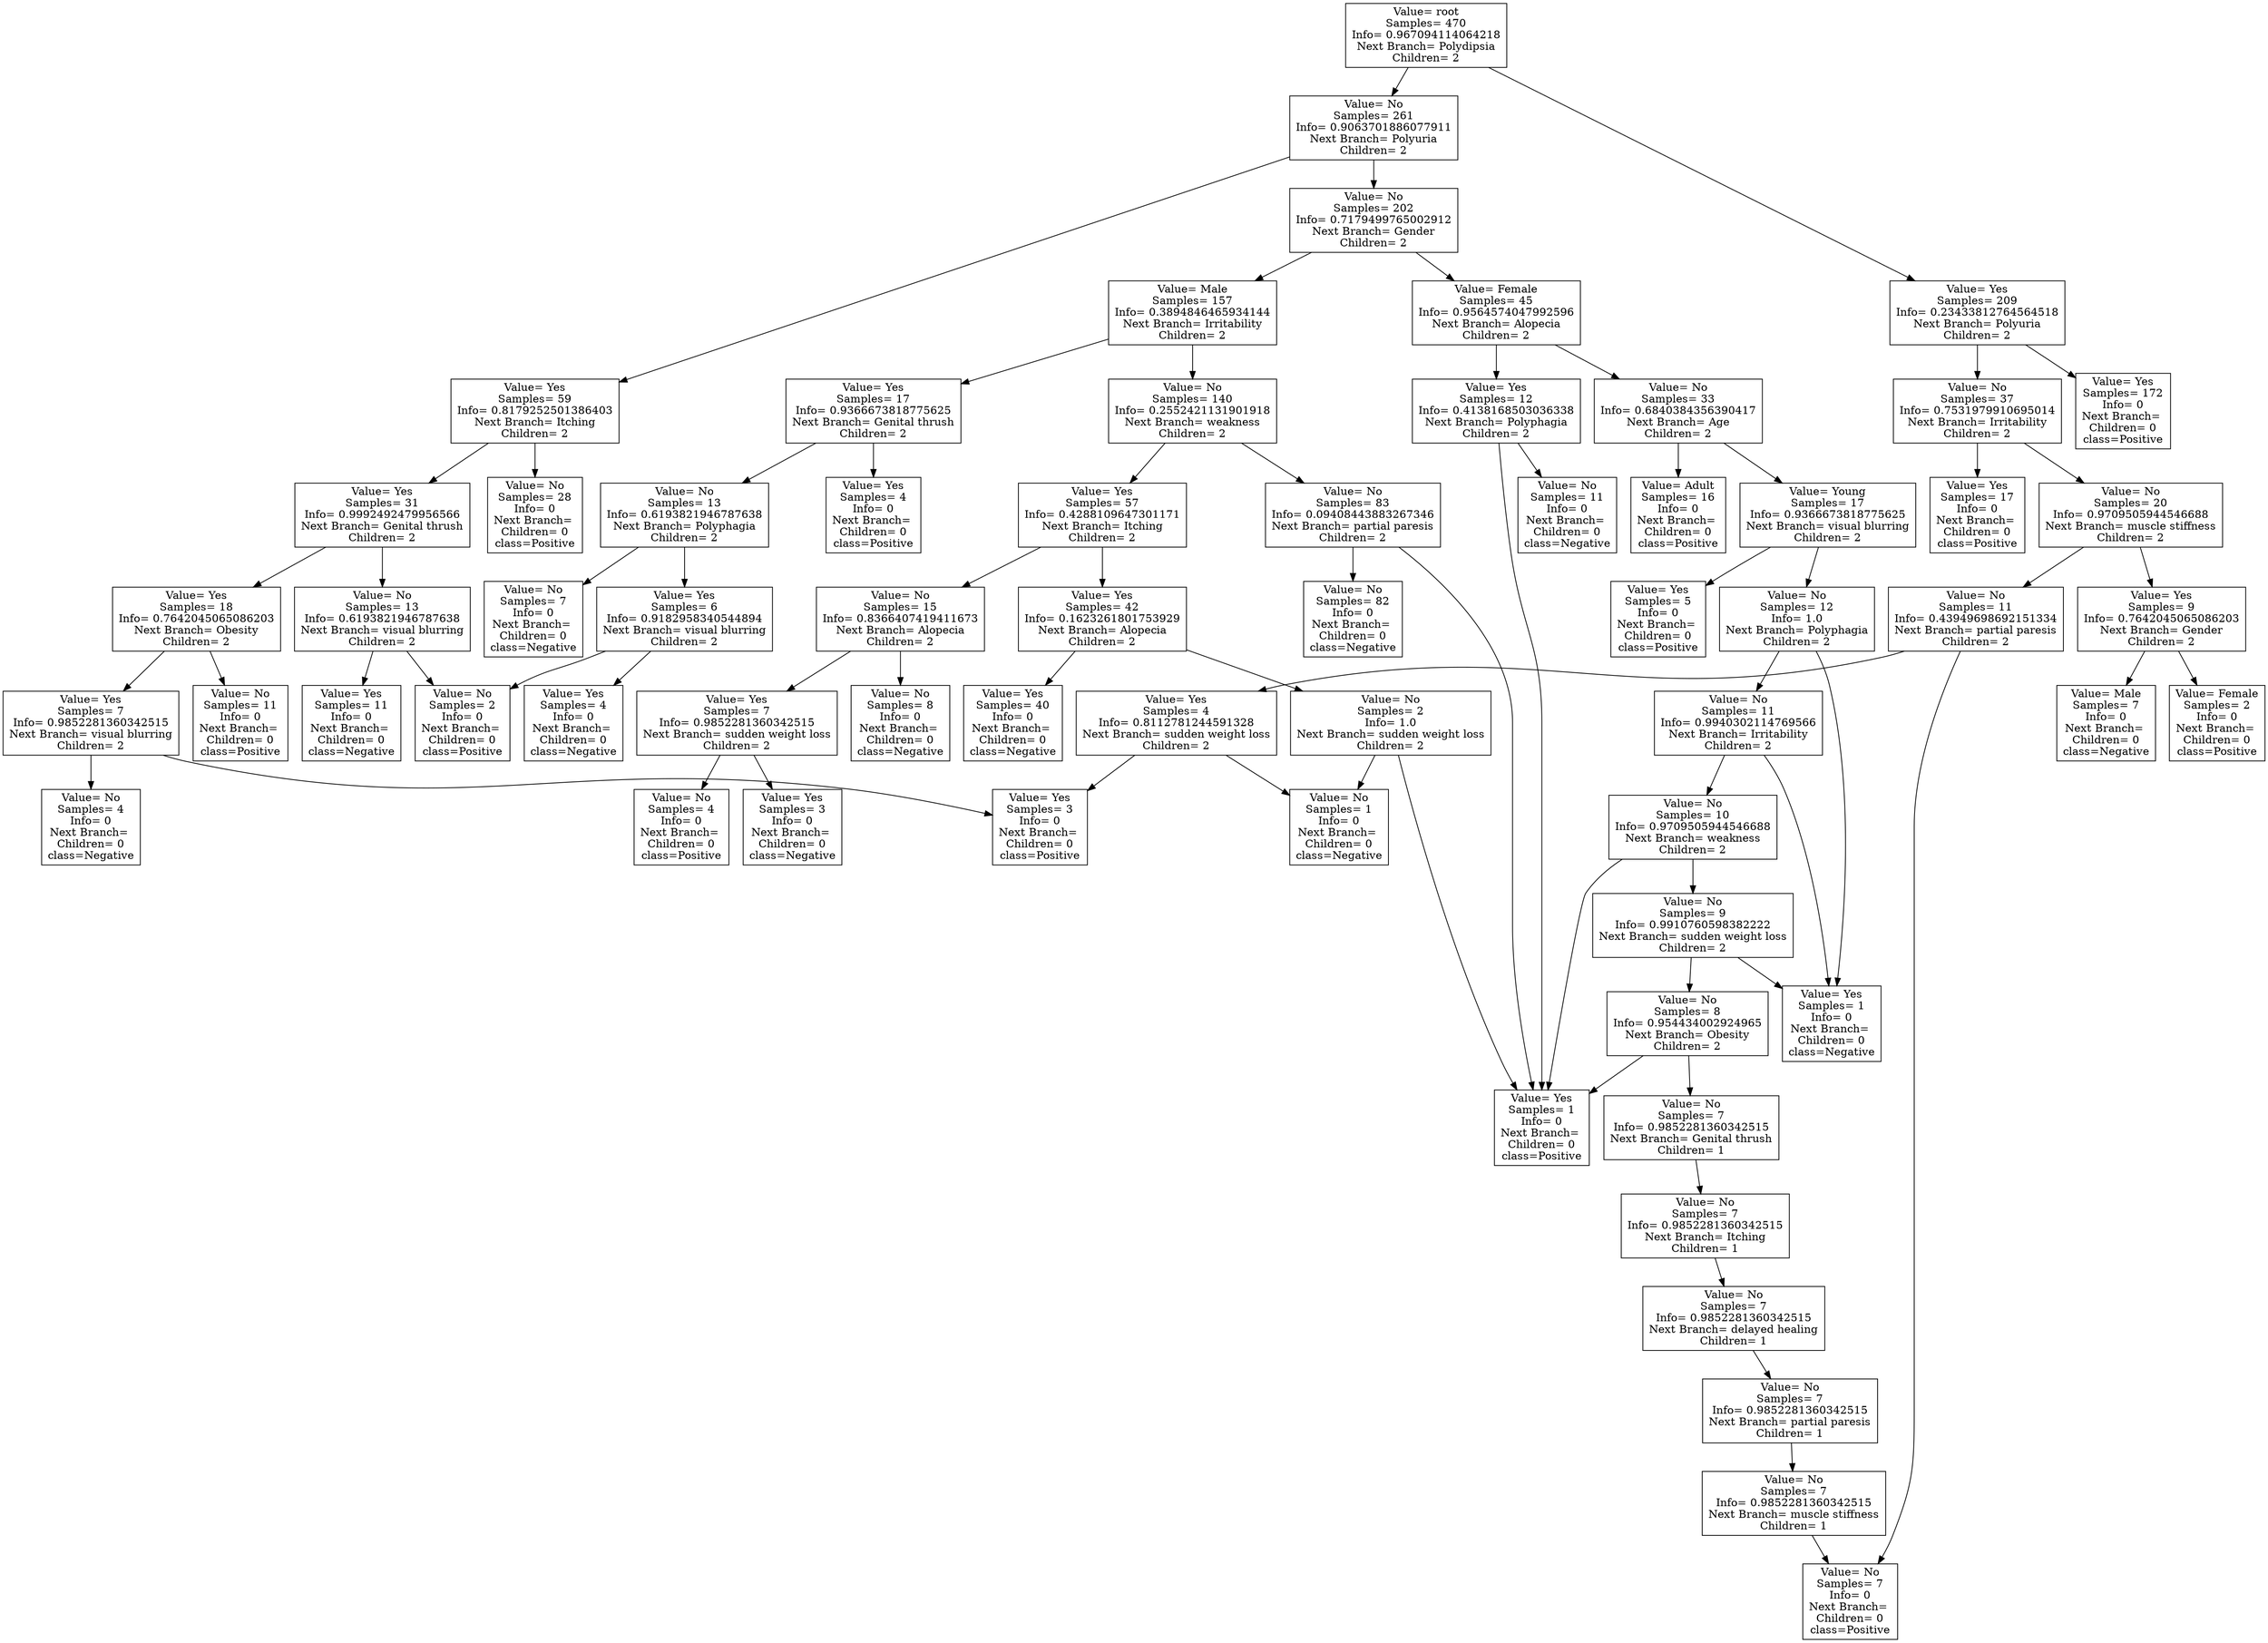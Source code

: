digraph G {
	node [shape=record]
	"Value= root
Samples= 470
Info= 0.967094114064218
Next Branch= Polydipsia
Children= 2
" -> "Value= No
Samples= 261
Info= 0.9063701886077911
Next Branch= Polyuria
Children= 2
"
	"Value= No
Samples= 261
Info= 0.9063701886077911
Next Branch= Polyuria
Children= 2
" -> "Value= No
Samples= 202
Info= 0.7179499765002912
Next Branch= Gender
Children= 2
"
	"Value= No
Samples= 202
Info= 0.7179499765002912
Next Branch= Gender
Children= 2
" -> "Value= Male
Samples= 157
Info= 0.3894846465934144
Next Branch= Irritability
Children= 2
"
	"Value= Male
Samples= 157
Info= 0.3894846465934144
Next Branch= Irritability
Children= 2
" -> "Value= No
Samples= 140
Info= 0.2552421131901918
Next Branch= weakness
Children= 2
"
	"Value= No
Samples= 140
Info= 0.2552421131901918
Next Branch= weakness
Children= 2
" -> "Value= Yes
Samples= 57
Info= 0.4288109647301171
Next Branch= Itching
Children= 2
"
	"Value= Yes
Samples= 57
Info= 0.4288109647301171
Next Branch= Itching
Children= 2
" -> "Value= No
Samples= 15
Info= 0.8366407419411673
Next Branch= Alopecia
Children= 2
"
	"Value= No
Samples= 15
Info= 0.8366407419411673
Next Branch= Alopecia
Children= 2
" -> "Value= Yes
Samples= 7
Info= 0.9852281360342515
Next Branch= sudden weight loss
Children= 2
"
	"Value= Yes
Samples= 7
Info= 0.9852281360342515
Next Branch= sudden weight loss
Children= 2
" -> "Value= No
Samples= 4
Info= 0
Next Branch= 
Children= 0
class=Positive"
	"Value= Yes
Samples= 7
Info= 0.9852281360342515
Next Branch= sudden weight loss
Children= 2
" -> "Value= Yes
Samples= 3
Info= 0
Next Branch= 
Children= 0
class=Negative"
	"Value= No
Samples= 15
Info= 0.8366407419411673
Next Branch= Alopecia
Children= 2
" -> "Value= No
Samples= 8
Info= 0
Next Branch= 
Children= 0
class=Negative"
	"Value= Yes
Samples= 57
Info= 0.4288109647301171
Next Branch= Itching
Children= 2
" -> "Value= Yes
Samples= 42
Info= 0.1623261801753929
Next Branch= Alopecia
Children= 2
"
	"Value= Yes
Samples= 42
Info= 0.1623261801753929
Next Branch= Alopecia
Children= 2
" -> "Value= No
Samples= 2
Info= 1.0
Next Branch= sudden weight loss
Children= 2
"
	"Value= No
Samples= 2
Info= 1.0
Next Branch= sudden weight loss
Children= 2
" -> "Value= Yes
Samples= 1
Info= 0
Next Branch= 
Children= 0
class=Positive"
	"Value= No
Samples= 2
Info= 1.0
Next Branch= sudden weight loss
Children= 2
" -> "Value= No
Samples= 1
Info= 0
Next Branch= 
Children= 0
class=Negative"
	"Value= Yes
Samples= 42
Info= 0.1623261801753929
Next Branch= Alopecia
Children= 2
" -> "Value= Yes
Samples= 40
Info= 0
Next Branch= 
Children= 0
class=Negative"
	"Value= No
Samples= 140
Info= 0.2552421131901918
Next Branch= weakness
Children= 2
" -> "Value= No
Samples= 83
Info= 0.09408443883267346
Next Branch= partial paresis
Children= 2
"
	"Value= No
Samples= 83
Info= 0.09408443883267346
Next Branch= partial paresis
Children= 2
" -> "Value= Yes
Samples= 1
Info= 0
Next Branch= 
Children= 0
class=Positive"
	"Value= No
Samples= 83
Info= 0.09408443883267346
Next Branch= partial paresis
Children= 2
" -> "Value= No
Samples= 82
Info= 0
Next Branch= 
Children= 0
class=Negative"
	"Value= Male
Samples= 157
Info= 0.3894846465934144
Next Branch= Irritability
Children= 2
" -> "Value= Yes
Samples= 17
Info= 0.9366673818775625
Next Branch= Genital thrush
Children= 2
"
	"Value= Yes
Samples= 17
Info= 0.9366673818775625
Next Branch= Genital thrush
Children= 2
" -> "Value= No
Samples= 13
Info= 0.6193821946787638
Next Branch= Polyphagia
Children= 2
"
	"Value= No
Samples= 13
Info= 0.6193821946787638
Next Branch= Polyphagia
Children= 2
" -> "Value= Yes
Samples= 6
Info= 0.9182958340544894
Next Branch= visual blurring
Children= 2
"
	"Value= Yes
Samples= 6
Info= 0.9182958340544894
Next Branch= visual blurring
Children= 2
" -> "Value= No
Samples= 2
Info= 0
Next Branch= 
Children= 0
class=Positive"
	"Value= Yes
Samples= 6
Info= 0.9182958340544894
Next Branch= visual blurring
Children= 2
" -> "Value= Yes
Samples= 4
Info= 0
Next Branch= 
Children= 0
class=Negative"
	"Value= No
Samples= 13
Info= 0.6193821946787638
Next Branch= Polyphagia
Children= 2
" -> "Value= No
Samples= 7
Info= 0
Next Branch= 
Children= 0
class=Negative"
	"Value= Yes
Samples= 17
Info= 0.9366673818775625
Next Branch= Genital thrush
Children= 2
" -> "Value= Yes
Samples= 4
Info= 0
Next Branch= 
Children= 0
class=Positive"
	"Value= No
Samples= 202
Info= 0.7179499765002912
Next Branch= Gender
Children= 2
" -> "Value= Female
Samples= 45
Info= 0.9564574047992596
Next Branch= Alopecia
Children= 2
"
	"Value= Female
Samples= 45
Info= 0.9564574047992596
Next Branch= Alopecia
Children= 2
" -> "Value= No
Samples= 33
Info= 0.6840384356390417
Next Branch= Age
Children= 2
"
	"Value= No
Samples= 33
Info= 0.6840384356390417
Next Branch= Age
Children= 2
" -> "Value= Adult
Samples= 16
Info= 0
Next Branch= 
Children= 0
class=Positive"
	"Value= No
Samples= 33
Info= 0.6840384356390417
Next Branch= Age
Children= 2
" -> "Value= Young
Samples= 17
Info= 0.9366673818775625
Next Branch= visual blurring
Children= 2
"
	"Value= Young
Samples= 17
Info= 0.9366673818775625
Next Branch= visual blurring
Children= 2
" -> "Value= No
Samples= 12
Info= 1.0
Next Branch= Polyphagia
Children= 2
"
	"Value= No
Samples= 12
Info= 1.0
Next Branch= Polyphagia
Children= 2
" -> "Value= No
Samples= 11
Info= 0.9940302114769566
Next Branch= Irritability
Children= 2
"
	"Value= No
Samples= 11
Info= 0.9940302114769566
Next Branch= Irritability
Children= 2
" -> "Value= No
Samples= 10
Info= 0.9709505944546688
Next Branch= weakness
Children= 2
"
	"Value= No
Samples= 10
Info= 0.9709505944546688
Next Branch= weakness
Children= 2
" -> "Value= No
Samples= 9
Info= 0.9910760598382222
Next Branch= sudden weight loss
Children= 2
"
	"Value= No
Samples= 9
Info= 0.9910760598382222
Next Branch= sudden weight loss
Children= 2
" -> "Value= No
Samples= 8
Info= 0.954434002924965
Next Branch= Obesity
Children= 2
"
	"Value= No
Samples= 8
Info= 0.954434002924965
Next Branch= Obesity
Children= 2
" -> "Value= Yes
Samples= 1
Info= 0
Next Branch= 
Children= 0
class=Positive"
	"Value= No
Samples= 8
Info= 0.954434002924965
Next Branch= Obesity
Children= 2
" -> "Value= No
Samples= 7
Info= 0.9852281360342515
Next Branch= Genital thrush
Children= 1
"
	"Value= No
Samples= 7
Info= 0.9852281360342515
Next Branch= Genital thrush
Children= 1
" -> "Value= No
Samples= 7
Info= 0.9852281360342515
Next Branch= Itching
Children= 1
"
	"Value= No
Samples= 7
Info= 0.9852281360342515
Next Branch= Itching
Children= 1
" -> "Value= No
Samples= 7
Info= 0.9852281360342515
Next Branch= delayed healing
Children= 1
"
	"Value= No
Samples= 7
Info= 0.9852281360342515
Next Branch= delayed healing
Children= 1
" -> "Value= No
Samples= 7
Info= 0.9852281360342515
Next Branch= partial paresis
Children= 1
"
	"Value= No
Samples= 7
Info= 0.9852281360342515
Next Branch= partial paresis
Children= 1
" -> "Value= No
Samples= 7
Info= 0.9852281360342515
Next Branch= muscle stiffness
Children= 1
"
	"Value= No
Samples= 7
Info= 0.9852281360342515
Next Branch= muscle stiffness
Children= 1
" -> "Value= No
Samples= 7
Info= 0
Next Branch= 
Children= 0
class=Positive"
	"Value= No
Samples= 9
Info= 0.9910760598382222
Next Branch= sudden weight loss
Children= 2
" -> "Value= Yes
Samples= 1
Info= 0
Next Branch= 
Children= 0
class=Negative"
	"Value= No
Samples= 10
Info= 0.9709505944546688
Next Branch= weakness
Children= 2
" -> "Value= Yes
Samples= 1
Info= 0
Next Branch= 
Children= 0
class=Positive"
	"Value= No
Samples= 11
Info= 0.9940302114769566
Next Branch= Irritability
Children= 2
" -> "Value= Yes
Samples= 1
Info= 0
Next Branch= 
Children= 0
class=Negative"
	"Value= No
Samples= 12
Info= 1.0
Next Branch= Polyphagia
Children= 2
" -> "Value= Yes
Samples= 1
Info= 0
Next Branch= 
Children= 0
class=Negative"
	"Value= Young
Samples= 17
Info= 0.9366673818775625
Next Branch= visual blurring
Children= 2
" -> "Value= Yes
Samples= 5
Info= 0
Next Branch= 
Children= 0
class=Positive"
	"Value= Female
Samples= 45
Info= 0.9564574047992596
Next Branch= Alopecia
Children= 2
" -> "Value= Yes
Samples= 12
Info= 0.4138168503036338
Next Branch= Polyphagia
Children= 2
"
	"Value= Yes
Samples= 12
Info= 0.4138168503036338
Next Branch= Polyphagia
Children= 2
" -> "Value= Yes
Samples= 1
Info= 0
Next Branch= 
Children= 0
class=Positive"
	"Value= Yes
Samples= 12
Info= 0.4138168503036338
Next Branch= Polyphagia
Children= 2
" -> "Value= No
Samples= 11
Info= 0
Next Branch= 
Children= 0
class=Negative"
	"Value= No
Samples= 261
Info= 0.9063701886077911
Next Branch= Polyuria
Children= 2
" -> "Value= Yes
Samples= 59
Info= 0.8179252501386403
Next Branch= Itching
Children= 2
"
	"Value= Yes
Samples= 59
Info= 0.8179252501386403
Next Branch= Itching
Children= 2
" -> "Value= Yes
Samples= 31
Info= 0.9992492479956566
Next Branch= Genital thrush
Children= 2
"
	"Value= Yes
Samples= 31
Info= 0.9992492479956566
Next Branch= Genital thrush
Children= 2
" -> "Value= No
Samples= 13
Info= 0.6193821946787638
Next Branch= visual blurring
Children= 2
"
	"Value= No
Samples= 13
Info= 0.6193821946787638
Next Branch= visual blurring
Children= 2
" -> "Value= No
Samples= 2
Info= 0
Next Branch= 
Children= 0
class=Positive"
	"Value= No
Samples= 13
Info= 0.6193821946787638
Next Branch= visual blurring
Children= 2
" -> "Value= Yes
Samples= 11
Info= 0
Next Branch= 
Children= 0
class=Negative"
	"Value= Yes
Samples= 31
Info= 0.9992492479956566
Next Branch= Genital thrush
Children= 2
" -> "Value= Yes
Samples= 18
Info= 0.7642045065086203
Next Branch= Obesity
Children= 2
"
	"Value= Yes
Samples= 18
Info= 0.7642045065086203
Next Branch= Obesity
Children= 2
" -> "Value= No
Samples= 11
Info= 0
Next Branch= 
Children= 0
class=Positive"
	"Value= Yes
Samples= 18
Info= 0.7642045065086203
Next Branch= Obesity
Children= 2
" -> "Value= Yes
Samples= 7
Info= 0.9852281360342515
Next Branch= visual blurring
Children= 2
"
	"Value= Yes
Samples= 7
Info= 0.9852281360342515
Next Branch= visual blurring
Children= 2
" -> "Value= Yes
Samples= 3
Info= 0
Next Branch= 
Children= 0
class=Positive"
	"Value= Yes
Samples= 7
Info= 0.9852281360342515
Next Branch= visual blurring
Children= 2
" -> "Value= No
Samples= 4
Info= 0
Next Branch= 
Children= 0
class=Negative"
	"Value= Yes
Samples= 59
Info= 0.8179252501386403
Next Branch= Itching
Children= 2
" -> "Value= No
Samples= 28
Info= 0
Next Branch= 
Children= 0
class=Positive"
	"Value= root
Samples= 470
Info= 0.967094114064218
Next Branch= Polydipsia
Children= 2
" -> "Value= Yes
Samples= 209
Info= 0.23433812764564518
Next Branch= Polyuria
Children= 2
"
	"Value= Yes
Samples= 209
Info= 0.23433812764564518
Next Branch= Polyuria
Children= 2
" -> "Value= Yes
Samples= 172
Info= 0
Next Branch= 
Children= 0
class=Positive"
	"Value= Yes
Samples= 209
Info= 0.23433812764564518
Next Branch= Polyuria
Children= 2
" -> "Value= No
Samples= 37
Info= 0.7531979910695014
Next Branch= Irritability
Children= 2
"
	"Value= No
Samples= 37
Info= 0.7531979910695014
Next Branch= Irritability
Children= 2
" -> "Value= Yes
Samples= 17
Info= 0
Next Branch= 
Children= 0
class=Positive"
	"Value= No
Samples= 37
Info= 0.7531979910695014
Next Branch= Irritability
Children= 2
" -> "Value= No
Samples= 20
Info= 0.9709505944546688
Next Branch= muscle stiffness
Children= 2
"
	"Value= No
Samples= 20
Info= 0.9709505944546688
Next Branch= muscle stiffness
Children= 2
" -> "Value= No
Samples= 11
Info= 0.43949698692151334
Next Branch= partial paresis
Children= 2
"
	"Value= No
Samples= 11
Info= 0.43949698692151334
Next Branch= partial paresis
Children= 2
" -> "Value= No
Samples= 7
Info= 0
Next Branch= 
Children= 0
class=Positive"
	"Value= No
Samples= 11
Info= 0.43949698692151334
Next Branch= partial paresis
Children= 2
" -> "Value= Yes
Samples= 4
Info= 0.8112781244591328
Next Branch= sudden weight loss
Children= 2
"
	"Value= Yes
Samples= 4
Info= 0.8112781244591328
Next Branch= sudden weight loss
Children= 2
" -> "Value= Yes
Samples= 3
Info= 0
Next Branch= 
Children= 0
class=Positive"
	"Value= Yes
Samples= 4
Info= 0.8112781244591328
Next Branch= sudden weight loss
Children= 2
" -> "Value= No
Samples= 1
Info= 0
Next Branch= 
Children= 0
class=Negative"
	"Value= No
Samples= 20
Info= 0.9709505944546688
Next Branch= muscle stiffness
Children= 2
" -> "Value= Yes
Samples= 9
Info= 0.7642045065086203
Next Branch= Gender
Children= 2
"
	"Value= Yes
Samples= 9
Info= 0.7642045065086203
Next Branch= Gender
Children= 2
" -> "Value= Female
Samples= 2
Info= 0
Next Branch= 
Children= 0
class=Positive"
	"Value= Yes
Samples= 9
Info= 0.7642045065086203
Next Branch= Gender
Children= 2
" -> "Value= Male
Samples= 7
Info= 0
Next Branch= 
Children= 0
class=Negative"
}
